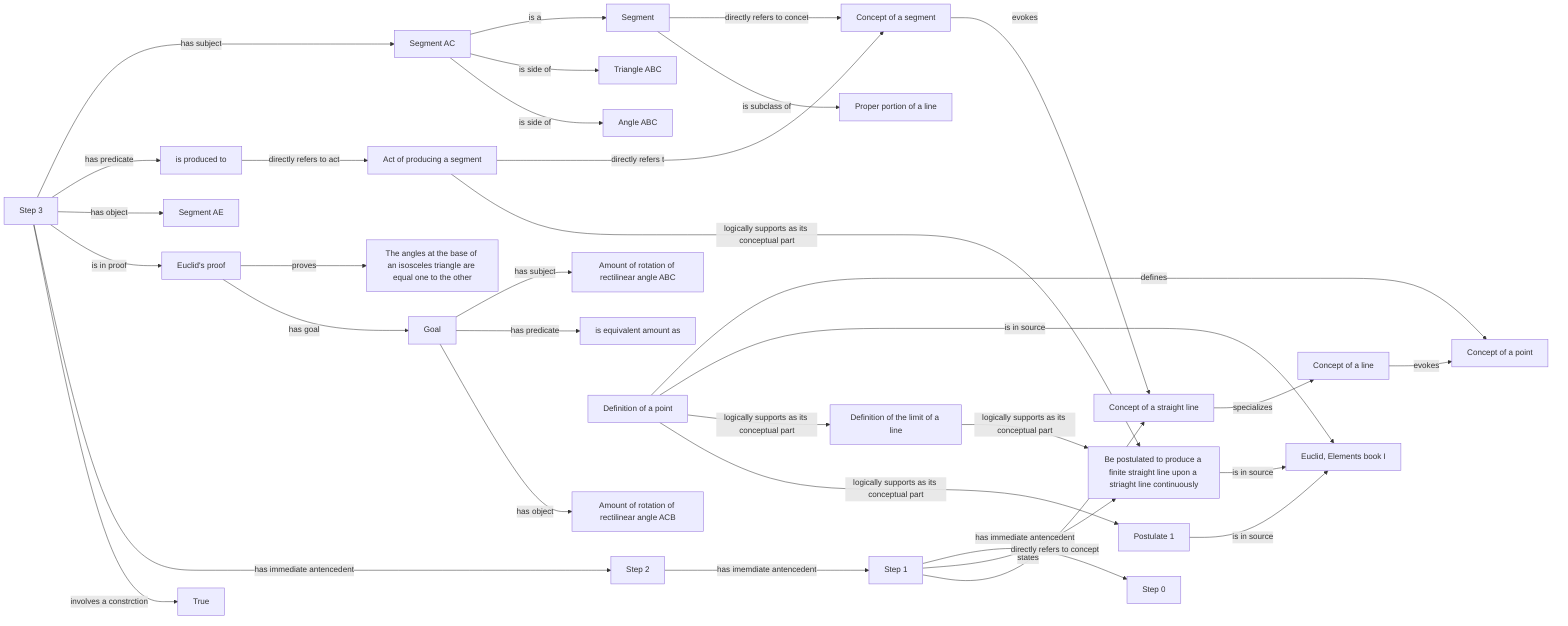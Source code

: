 flowchart LR
    step3["Step 3"] -- has subject --> segmentAC["Segment AC"]
    step3 -- has predicate --> is_produced_to["is produced to"]
    step3 -- has object --> segmentAE["Segment AE"]
    step3 -- is in proof --> proofEuclid["Euclid's proof"]
    step3 -- has immediate antencedent --> step2["Step 2"]
    step3--involves a constrction-->true["True"]
    step2 -- has imemdiate antencedent --> step1["Step 1"]
    step1 -- has immediate antencedent --> step0["Step 0"]
    proofEuclid -- proves --> theorem["The angles at the base of an isosceles triangle are equal one to the other"]
    proofEuclid -- has goal --> goal["Goal"]
    goal -- has subject --> rotationABC["Amount of rotation of rectilinear angle ABC"]
    goal -- has predicate --> equivalent_amount["is equivalent amount as"]
    goal -- has object --> rotationACB["Amount of rotation of rectilinear angle ACB"]
    segmentAC -- is a --> segment["Segment"]
    segmentAC -- is side of --> triangleABC["Triangle ABC"] & angleABC["Angle ABC"]
    segment -- directly refers to concet --> conceptSegment["Concept of a segment"]
    conceptSegment -- evokes --> conceptStraightLine["Concept of a straight line"]
    step1 -- states --> postulate2["Be postulated to produce a finite straight line upon a striaght line continuously"]
    step1 -- directly refers to concept --> conceptStraightLine
    conceptStraightLine -- specializes --> coonceptLine["Concept of a line"]
    coonceptLine -- evokes --> conceptPoint["Concept of a point"]
    definitionPoint["Definition of a point"] -- defines --> conceptPoint
    definitionPoint -- is in source --> elements["Euclid, Elements book I"]
    definitionPoint -- logically supports as its conceptual part --> defnitionLimitOfLine["Definition of the limit of a line"] & postulate1["Postulate 1"]
    postulate1 -- is in source --> elements
    postulate2 -- is in source --> elements
    defnitionLimitOfLine -- logically supports as its conceptual part --> postulate2
    is_produced_to--directly refers to act-->producing["Act of producing a segment"]
    producing--directly refers to-->conceptSegment
    producing--logically supports as its conceptual part-->postulate2
    segment--is subclass of-->properPortionOfLine["Proper portion of a line"]